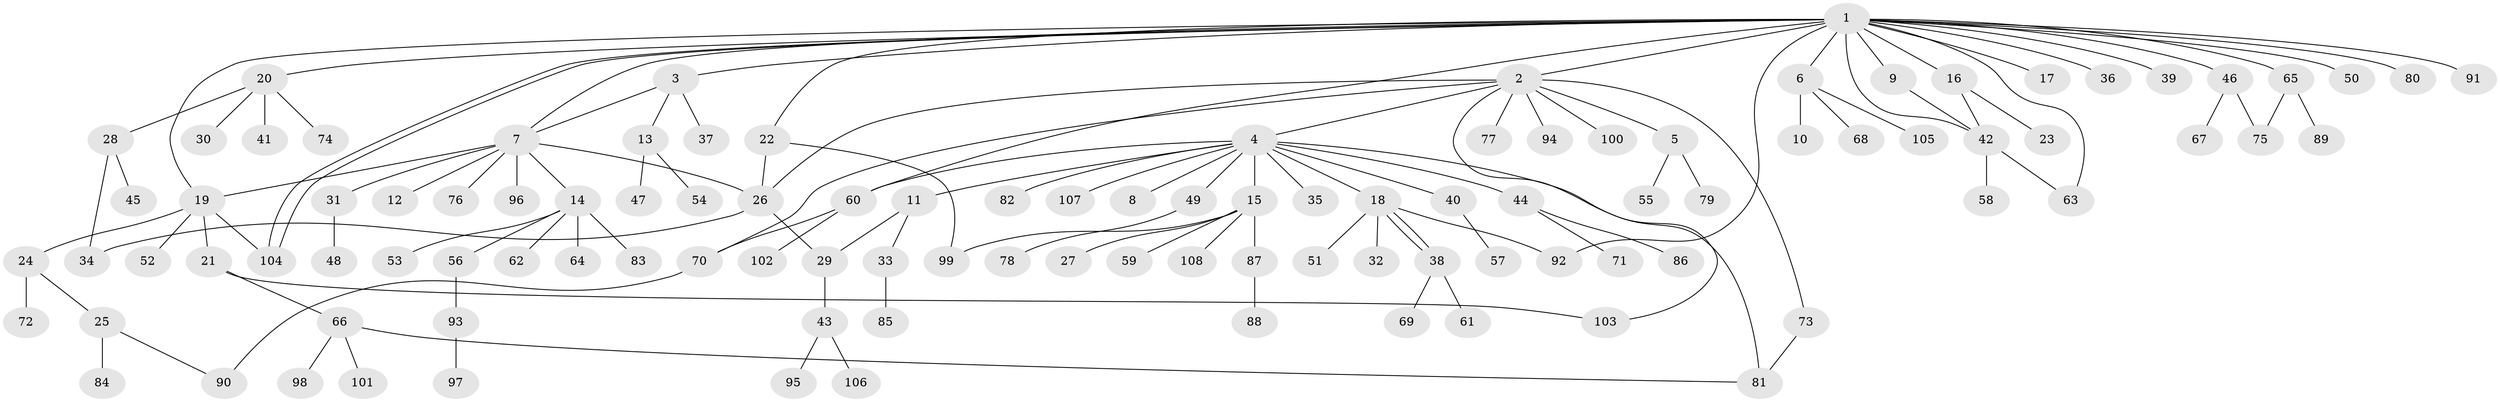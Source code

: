 // Generated by graph-tools (version 1.1) at 2025/35/03/09/25 02:35:38]
// undirected, 108 vertices, 128 edges
graph export_dot {
graph [start="1"]
  node [color=gray90,style=filled];
  1;
  2;
  3;
  4;
  5;
  6;
  7;
  8;
  9;
  10;
  11;
  12;
  13;
  14;
  15;
  16;
  17;
  18;
  19;
  20;
  21;
  22;
  23;
  24;
  25;
  26;
  27;
  28;
  29;
  30;
  31;
  32;
  33;
  34;
  35;
  36;
  37;
  38;
  39;
  40;
  41;
  42;
  43;
  44;
  45;
  46;
  47;
  48;
  49;
  50;
  51;
  52;
  53;
  54;
  55;
  56;
  57;
  58;
  59;
  60;
  61;
  62;
  63;
  64;
  65;
  66;
  67;
  68;
  69;
  70;
  71;
  72;
  73;
  74;
  75;
  76;
  77;
  78;
  79;
  80;
  81;
  82;
  83;
  84;
  85;
  86;
  87;
  88;
  89;
  90;
  91;
  92;
  93;
  94;
  95;
  96;
  97;
  98;
  99;
  100;
  101;
  102;
  103;
  104;
  105;
  106;
  107;
  108;
  1 -- 2;
  1 -- 3;
  1 -- 6;
  1 -- 7;
  1 -- 9;
  1 -- 16;
  1 -- 17;
  1 -- 19;
  1 -- 20;
  1 -- 22;
  1 -- 36;
  1 -- 39;
  1 -- 42;
  1 -- 46;
  1 -- 50;
  1 -- 60;
  1 -- 63;
  1 -- 65;
  1 -- 80;
  1 -- 91;
  1 -- 92;
  1 -- 104;
  1 -- 104;
  2 -- 4;
  2 -- 5;
  2 -- 26;
  2 -- 70;
  2 -- 73;
  2 -- 77;
  2 -- 94;
  2 -- 100;
  2 -- 103;
  3 -- 7;
  3 -- 13;
  3 -- 37;
  4 -- 8;
  4 -- 11;
  4 -- 15;
  4 -- 18;
  4 -- 35;
  4 -- 40;
  4 -- 44;
  4 -- 49;
  4 -- 60;
  4 -- 81;
  4 -- 82;
  4 -- 107;
  5 -- 55;
  5 -- 79;
  6 -- 10;
  6 -- 68;
  6 -- 105;
  7 -- 12;
  7 -- 14;
  7 -- 19;
  7 -- 26;
  7 -- 31;
  7 -- 76;
  7 -- 96;
  9 -- 42;
  11 -- 29;
  11 -- 33;
  13 -- 47;
  13 -- 54;
  14 -- 53;
  14 -- 56;
  14 -- 62;
  14 -- 64;
  14 -- 83;
  15 -- 27;
  15 -- 59;
  15 -- 87;
  15 -- 99;
  15 -- 108;
  16 -- 23;
  16 -- 42;
  18 -- 32;
  18 -- 38;
  18 -- 38;
  18 -- 51;
  18 -- 92;
  19 -- 21;
  19 -- 24;
  19 -- 52;
  19 -- 104;
  20 -- 28;
  20 -- 30;
  20 -- 41;
  20 -- 74;
  21 -- 66;
  21 -- 103;
  22 -- 26;
  22 -- 99;
  24 -- 25;
  24 -- 72;
  25 -- 84;
  25 -- 90;
  26 -- 29;
  26 -- 34;
  28 -- 34;
  28 -- 45;
  29 -- 43;
  31 -- 48;
  33 -- 85;
  38 -- 61;
  38 -- 69;
  40 -- 57;
  42 -- 58;
  42 -- 63;
  43 -- 95;
  43 -- 106;
  44 -- 71;
  44 -- 86;
  46 -- 67;
  46 -- 75;
  49 -- 78;
  56 -- 93;
  60 -- 70;
  60 -- 102;
  65 -- 75;
  65 -- 89;
  66 -- 81;
  66 -- 98;
  66 -- 101;
  70 -- 90;
  73 -- 81;
  87 -- 88;
  93 -- 97;
}
